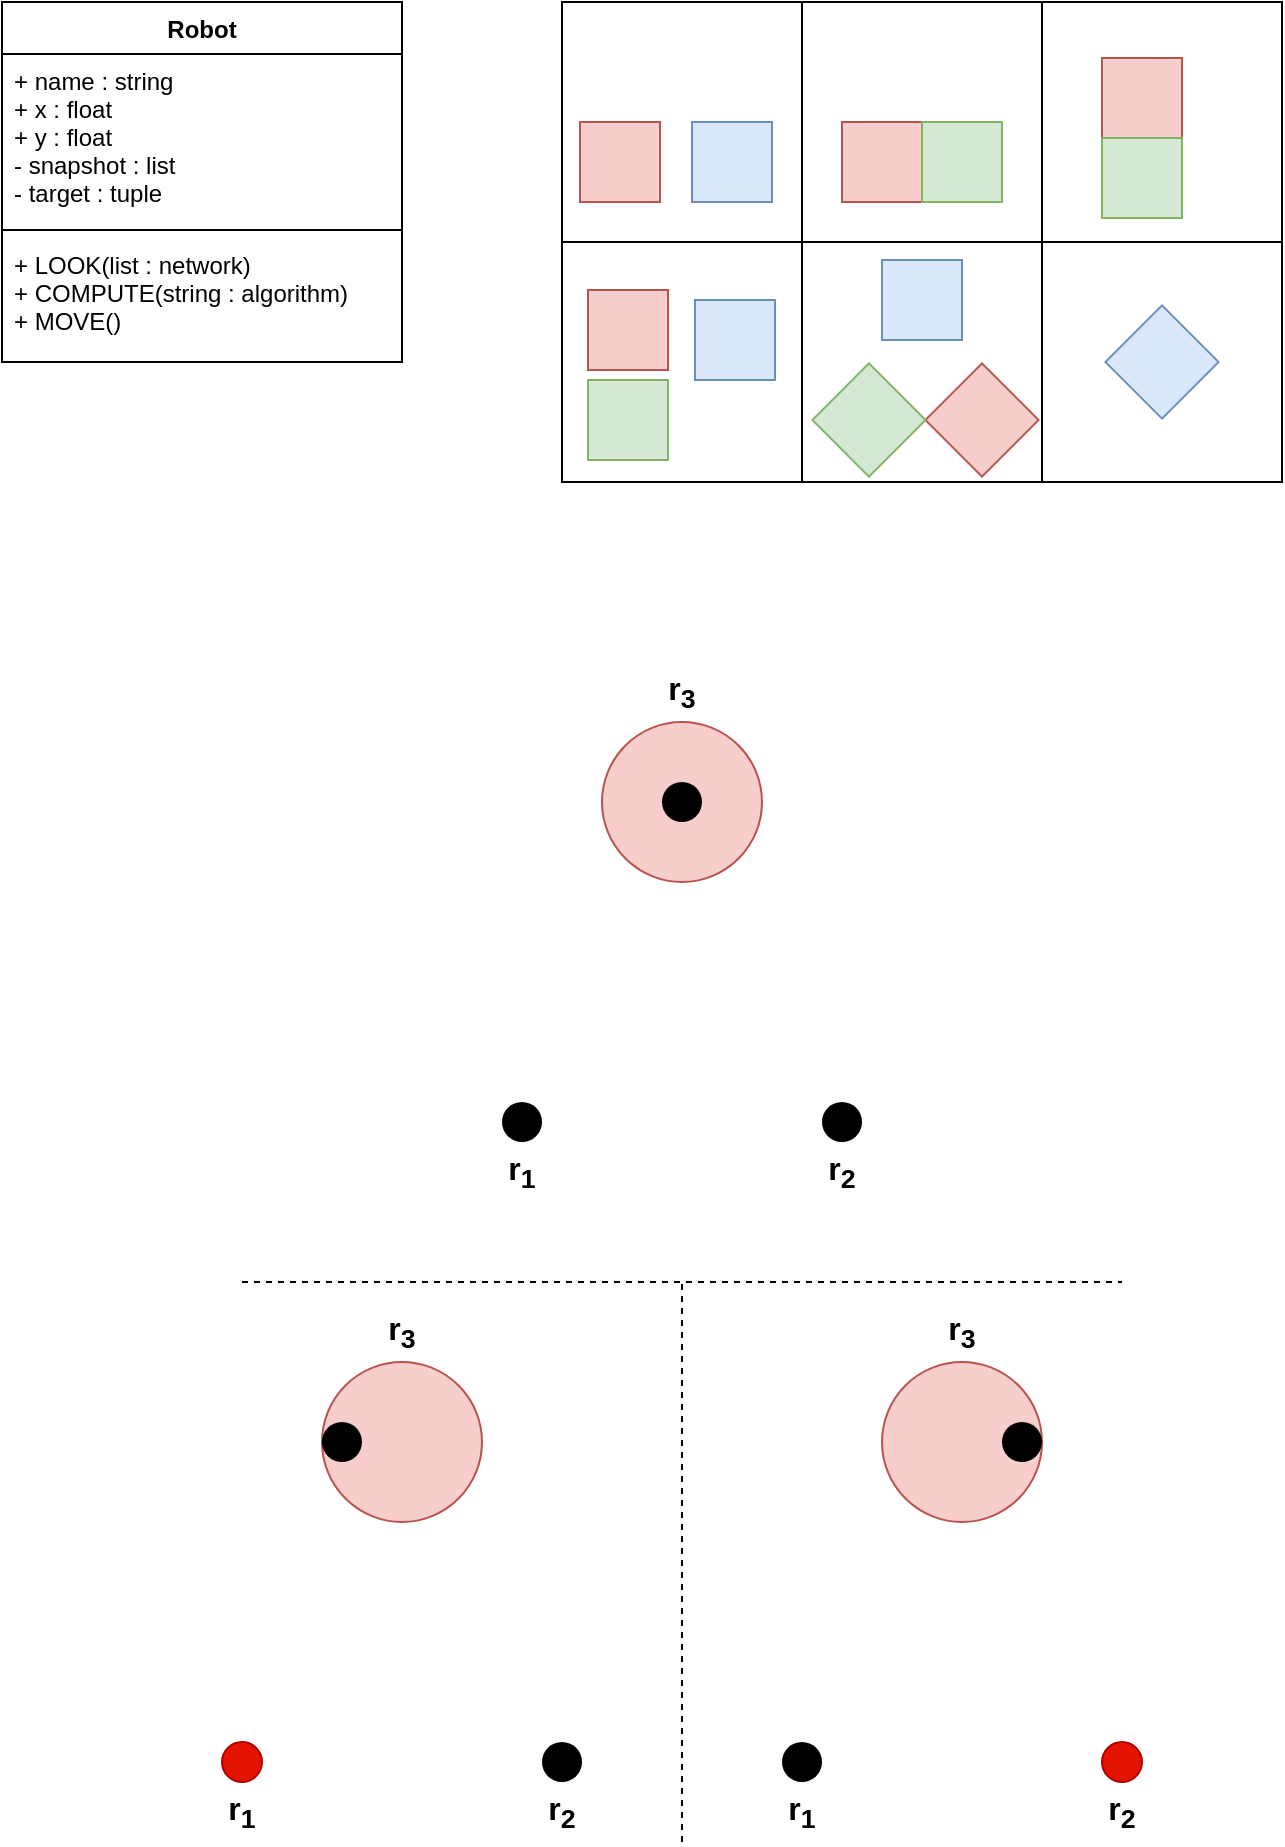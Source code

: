 <mxfile version="11.1.4" type="github"><diagram id="PBd7I97_iz6SL33BSWpR" name="Page-1"><mxGraphModel dx="1102" dy="570" grid="1" gridSize="10" guides="1" tooltips="1" connect="1" arrows="1" fold="1" page="1" pageScale="1" pageWidth="827" pageHeight="1169" math="0" shadow="0"><root><mxCell id="0"/><mxCell id="1" parent="0"/><mxCell id="J5hD7kxmrD2mWsTnJBY3-1" value="Robot" style="swimlane;fontStyle=1;align=center;verticalAlign=top;childLayout=stackLayout;horizontal=1;startSize=26;horizontalStack=0;resizeParent=1;resizeParentMax=0;resizeLast=0;collapsible=1;marginBottom=0;" parent="1" vertex="1"><mxGeometry x="120" y="40" width="200" height="180" as="geometry"><mxRectangle x="120" y="40" width="60" height="26" as="alternateBounds"/></mxGeometry></mxCell><mxCell id="J5hD7kxmrD2mWsTnJBY3-2" value="+ name : string&#xA;+ x : float&#xA;+ y : float&#xA;- snapshot : list&#xA;- target : tuple&#xA;" style="text;strokeColor=none;fillColor=none;align=left;verticalAlign=top;spacingLeft=4;spacingRight=4;overflow=hidden;rotatable=0;points=[[0,0.5],[1,0.5]];portConstraint=eastwest;" parent="J5hD7kxmrD2mWsTnJBY3-1" vertex="1"><mxGeometry y="26" width="200" height="84" as="geometry"/></mxCell><mxCell id="J5hD7kxmrD2mWsTnJBY3-3" value="" style="line;strokeWidth=1;fillColor=none;align=left;verticalAlign=middle;spacingTop=-1;spacingLeft=3;spacingRight=3;rotatable=0;labelPosition=right;points=[];portConstraint=eastwest;" parent="J5hD7kxmrD2mWsTnJBY3-1" vertex="1"><mxGeometry y="110" width="200" height="8" as="geometry"/></mxCell><mxCell id="J5hD7kxmrD2mWsTnJBY3-4" value="+ LOOK(list : network)&#xA;+ COMPUTE(string : algorithm)&#xA;+ MOVE()&#xA;" style="text;strokeColor=none;fillColor=none;align=left;verticalAlign=top;spacingLeft=4;spacingRight=4;overflow=hidden;rotatable=0;points=[[0,0.5],[1,0.5]];portConstraint=eastwest;" parent="J5hD7kxmrD2mWsTnJBY3-1" vertex="1"><mxGeometry y="118" width="200" height="62" as="geometry"/></mxCell><mxCell id="J5hD7kxmrD2mWsTnJBY3-5" value="" style="rounded=0;whiteSpace=wrap;html=1;" parent="1" vertex="1"><mxGeometry x="400" y="40" width="120" height="120" as="geometry"/></mxCell><mxCell id="J5hD7kxmrD2mWsTnJBY3-6" value="" style="rounded=0;whiteSpace=wrap;html=1;" parent="1" vertex="1"><mxGeometry x="520" y="40" width="120" height="120" as="geometry"/></mxCell><mxCell id="J5hD7kxmrD2mWsTnJBY3-7" value="" style="rounded=0;whiteSpace=wrap;html=1;" parent="1" vertex="1"><mxGeometry x="640" y="40" width="120" height="120" as="geometry"/></mxCell><mxCell id="J5hD7kxmrD2mWsTnJBY3-8" value="" style="rounded=0;whiteSpace=wrap;html=1;" parent="1" vertex="1"><mxGeometry x="400" y="160" width="120" height="120" as="geometry"/></mxCell><mxCell id="J5hD7kxmrD2mWsTnJBY3-9" value="" style="rounded=0;whiteSpace=wrap;html=1;" parent="1" vertex="1"><mxGeometry x="520" y="160" width="120" height="120" as="geometry"/></mxCell><mxCell id="J5hD7kxmrD2mWsTnJBY3-10" value="" style="rounded=0;whiteSpace=wrap;html=1;" parent="1" vertex="1"><mxGeometry x="640" y="160" width="120" height="120" as="geometry"/></mxCell><mxCell id="J5hD7kxmrD2mWsTnJBY3-12" value="" style="whiteSpace=wrap;html=1;aspect=fixed;fillColor=#f8cecc;strokeColor=#b85450;" parent="1" vertex="1"><mxGeometry x="409" y="100" width="40" height="40" as="geometry"/></mxCell><mxCell id="J5hD7kxmrD2mWsTnJBY3-13" value="" style="whiteSpace=wrap;html=1;aspect=fixed;fillColor=#dae8fc;strokeColor=#6c8ebf;" parent="1" vertex="1"><mxGeometry x="465" y="100" width="40" height="40" as="geometry"/></mxCell><mxCell id="J5hD7kxmrD2mWsTnJBY3-14" value="" style="whiteSpace=wrap;html=1;aspect=fixed;fillColor=#f8cecc;strokeColor=#b85450;" parent="1" vertex="1"><mxGeometry x="540" y="100" width="40" height="40" as="geometry"/></mxCell><mxCell id="J5hD7kxmrD2mWsTnJBY3-15" value="" style="whiteSpace=wrap;html=1;aspect=fixed;fillColor=#d5e8d4;strokeColor=#82b366;" parent="1" vertex="1"><mxGeometry x="580" y="100" width="40" height="40" as="geometry"/></mxCell><mxCell id="J5hD7kxmrD2mWsTnJBY3-16" value="" style="whiteSpace=wrap;html=1;aspect=fixed;fillColor=#f8cecc;strokeColor=#b85450;" parent="1" vertex="1"><mxGeometry x="670" y="68" width="40" height="40" as="geometry"/></mxCell><mxCell id="J5hD7kxmrD2mWsTnJBY3-17" value="" style="whiteSpace=wrap;html=1;aspect=fixed;fillColor=#d5e8d4;strokeColor=#82b366;" parent="1" vertex="1"><mxGeometry x="670" y="108" width="40" height="40" as="geometry"/></mxCell><mxCell id="J5hD7kxmrD2mWsTnJBY3-18" value="" style="whiteSpace=wrap;html=1;aspect=fixed;fillColor=#f8cecc;strokeColor=#b85450;" parent="1" vertex="1"><mxGeometry x="413" y="184" width="40" height="40" as="geometry"/></mxCell><mxCell id="J5hD7kxmrD2mWsTnJBY3-19" value="" style="whiteSpace=wrap;html=1;aspect=fixed;fillColor=#d5e8d4;strokeColor=#82b366;" parent="1" vertex="1"><mxGeometry x="413" y="229" width="40" height="40" as="geometry"/></mxCell><mxCell id="J5hD7kxmrD2mWsTnJBY3-20" value="" style="whiteSpace=wrap;html=1;aspect=fixed;fillColor=#dae8fc;strokeColor=#6c8ebf;" parent="1" vertex="1"><mxGeometry x="466.5" y="189" width="40" height="40" as="geometry"/></mxCell><mxCell id="J5hD7kxmrD2mWsTnJBY3-21" value="" style="whiteSpace=wrap;html=1;aspect=fixed;fillColor=#f8cecc;strokeColor=#b85450;rotation=45;direction=south;" parent="1" vertex="1"><mxGeometry x="590" y="229" width="40" height="40" as="geometry"/></mxCell><mxCell id="J5hD7kxmrD2mWsTnJBY3-22" value="" style="whiteSpace=wrap;html=1;aspect=fixed;fillColor=#d5e8d4;strokeColor=#82b366;rotation=45;" parent="1" vertex="1"><mxGeometry x="533.5" y="229" width="40" height="40" as="geometry"/></mxCell><mxCell id="J5hD7kxmrD2mWsTnJBY3-23" value="" style="whiteSpace=wrap;html=1;aspect=fixed;fillColor=#dae8fc;strokeColor=#6c8ebf;rotation=45;" parent="1" vertex="1"><mxGeometry x="680" y="200" width="40" height="40" as="geometry"/></mxCell><mxCell id="J5hD7kxmrD2mWsTnJBY3-27" value="" style="whiteSpace=wrap;html=1;aspect=fixed;fillColor=#dae8fc;strokeColor=#6c8ebf;" parent="1" vertex="1"><mxGeometry x="560" y="169" width="40" height="40" as="geometry"/></mxCell><mxCell id="J5hD7kxmrD2mWsTnJBY3-33" value="" style="ellipse;whiteSpace=wrap;html=1;aspect=fixed;fillColor=#F8CECC;strokeColor=#b85450;gradientColor=none;" parent="1" vertex="1"><mxGeometry x="280" y="720" width="80" height="80" as="geometry"/></mxCell><mxCell id="J5hD7kxmrD2mWsTnJBY3-34" value="" style="ellipse;whiteSpace=wrap;html=1;aspect=fixed;fillColor=#e51400;strokeColor=#B20000;fontColor=#ffffff;" parent="1" vertex="1"><mxGeometry x="230" y="910" width="20" height="20" as="geometry"/></mxCell><mxCell id="J5hD7kxmrD2mWsTnJBY3-35" value="" style="ellipse;whiteSpace=wrap;html=1;aspect=fixed;fillColor=#000000;strokeColor=none;fontColor=#ffffff;" parent="1" vertex="1"><mxGeometry x="390" y="910" width="20" height="20" as="geometry"/></mxCell><mxCell id="J5hD7kxmrD2mWsTnJBY3-36" value="" style="ellipse;whiteSpace=wrap;html=1;aspect=fixed;fillColor=#000000;strokeColor=none;fontColor=#ffffff;" parent="1" vertex="1"><mxGeometry x="280" y="750" width="20" height="20" as="geometry"/></mxCell><mxCell id="J5hD7kxmrD2mWsTnJBY3-42" value="" style="ellipse;whiteSpace=wrap;html=1;aspect=fixed;fillColor=#F8CECC;strokeColor=#b85450;gradientColor=none;flipH=0;" parent="1" vertex="1"><mxGeometry x="560" y="720" width="80" height="80" as="geometry"/></mxCell><mxCell id="J5hD7kxmrD2mWsTnJBY3-43" value="" style="ellipse;whiteSpace=wrap;html=1;aspect=fixed;fillColor=#000000;strokeColor=none;fontColor=#ffffff;flipH=0;" parent="1" vertex="1"><mxGeometry x="510" y="910" width="20" height="20" as="geometry"/></mxCell><mxCell id="J5hD7kxmrD2mWsTnJBY3-44" value="" style="ellipse;whiteSpace=wrap;html=1;aspect=fixed;fillColor=#e51400;strokeColor=#B20000;fontColor=#ffffff;flipH=0;" parent="1" vertex="1"><mxGeometry x="670" y="910" width="20" height="20" as="geometry"/></mxCell><mxCell id="J5hD7kxmrD2mWsTnJBY3-45" value="" style="ellipse;whiteSpace=wrap;html=1;aspect=fixed;fillColor=#000000;strokeColor=none;fontColor=#ffffff;flipH=0;" parent="1" vertex="1"><mxGeometry x="620" y="750" width="20" height="20" as="geometry"/></mxCell><mxCell id="J5hD7kxmrD2mWsTnJBY3-50" value="&lt;font style=&quot;font-size: 16px&quot;&gt;&lt;b&gt;r&lt;sub&gt;1&lt;/sub&gt;&lt;/b&gt;&lt;/font&gt;" style="text;html=1;strokeColor=none;fillColor=none;align=center;verticalAlign=middle;whiteSpace=wrap;rounded=0;" parent="1" vertex="1"><mxGeometry x="220" y="930" width="40" height="30" as="geometry"/></mxCell><mxCell id="J5hD7kxmrD2mWsTnJBY3-51" value="&lt;font style=&quot;font-size: 16px&quot;&gt;&lt;b&gt;r&lt;sub&gt;2&lt;/sub&gt;&lt;/b&gt;&lt;/font&gt;" style="text;html=1;strokeColor=none;fillColor=none;align=center;verticalAlign=middle;whiteSpace=wrap;rounded=0;" parent="1" vertex="1"><mxGeometry x="380" y="930" width="40" height="30" as="geometry"/></mxCell><mxCell id="J5hD7kxmrD2mWsTnJBY3-52" value="&lt;font style=&quot;font-size: 16px&quot;&gt;&lt;b&gt;r&lt;sub&gt;3&lt;/sub&gt;&lt;/b&gt;&lt;/font&gt;" style="text;html=1;strokeColor=none;fillColor=none;align=center;verticalAlign=middle;whiteSpace=wrap;rounded=0;" parent="1" vertex="1"><mxGeometry x="300" y="690" width="40" height="30" as="geometry"/></mxCell><mxCell id="J5hD7kxmrD2mWsTnJBY3-53" value="&lt;font style=&quot;font-size: 16px&quot;&gt;&lt;b&gt;r&lt;sub&gt;1&lt;/sub&gt;&lt;/b&gt;&lt;/font&gt;" style="text;html=1;strokeColor=none;fillColor=none;align=center;verticalAlign=middle;whiteSpace=wrap;rounded=0;" parent="1" vertex="1"><mxGeometry x="500" y="930" width="40" height="30" as="geometry"/></mxCell><mxCell id="J5hD7kxmrD2mWsTnJBY3-54" value="&lt;font style=&quot;font-size: 16px&quot;&gt;&lt;b&gt;r&lt;sub&gt;2&lt;/sub&gt;&lt;/b&gt;&lt;/font&gt;" style="text;html=1;strokeColor=none;fillColor=none;align=center;verticalAlign=middle;whiteSpace=wrap;rounded=0;" parent="1" vertex="1"><mxGeometry x="660" y="930" width="40" height="30" as="geometry"/></mxCell><mxCell id="J5hD7kxmrD2mWsTnJBY3-55" value="&lt;font style=&quot;font-size: 16px&quot;&gt;&lt;b&gt;r&lt;sub&gt;3&lt;/sub&gt;&lt;/b&gt;&lt;/font&gt;" style="text;html=1;strokeColor=none;fillColor=none;align=center;verticalAlign=middle;whiteSpace=wrap;rounded=0;" parent="1" vertex="1"><mxGeometry x="580" y="690" width="40" height="30" as="geometry"/></mxCell><mxCell id="J5hD7kxmrD2mWsTnJBY3-56" value="" style="group" parent="1" vertex="1" connectable="0"><mxGeometry x="360" y="370" width="200" height="270" as="geometry"/></mxCell><mxCell id="J5hD7kxmrD2mWsTnJBY3-32" value="" style="ellipse;whiteSpace=wrap;html=1;aspect=fixed;fillColor=#F8CECC;strokeColor=#b85450;gradientColor=none;" parent="J5hD7kxmrD2mWsTnJBY3-56" vertex="1"><mxGeometry x="60" y="30" width="80" height="80" as="geometry"/></mxCell><mxCell id="J5hD7kxmrD2mWsTnJBY3-29" value="" style="ellipse;whiteSpace=wrap;html=1;aspect=fixed;fillColor=#000000;strokeColor=none;fontColor=#ffffff;" parent="J5hD7kxmrD2mWsTnJBY3-56" vertex="1"><mxGeometry x="10" y="220" width="20" height="20" as="geometry"/></mxCell><mxCell id="J5hD7kxmrD2mWsTnJBY3-30" value="" style="ellipse;whiteSpace=wrap;html=1;aspect=fixed;fillColor=#000000;strokeColor=none;fontColor=#ffffff;" parent="J5hD7kxmrD2mWsTnJBY3-56" vertex="1"><mxGeometry x="170" y="220" width="20" height="20" as="geometry"/></mxCell><mxCell id="J5hD7kxmrD2mWsTnJBY3-31" value="" style="ellipse;whiteSpace=wrap;html=1;aspect=fixed;fillColor=#000000;strokeColor=none;fontColor=#ffffff;" parent="J5hD7kxmrD2mWsTnJBY3-56" vertex="1"><mxGeometry x="90" y="60" width="20" height="20" as="geometry"/></mxCell><mxCell id="J5hD7kxmrD2mWsTnJBY3-47" value="&lt;font style=&quot;font-size: 16px&quot;&gt;&lt;b&gt;r&lt;sub&gt;1&lt;/sub&gt;&lt;/b&gt;&lt;/font&gt;" style="text;html=1;strokeColor=none;fillColor=none;align=center;verticalAlign=middle;whiteSpace=wrap;rounded=0;" parent="J5hD7kxmrD2mWsTnJBY3-56" vertex="1"><mxGeometry y="240" width="40" height="30" as="geometry"/></mxCell><mxCell id="J5hD7kxmrD2mWsTnJBY3-48" value="&lt;font style=&quot;font-size: 16px&quot;&gt;&lt;b&gt;r&lt;sub&gt;2&lt;/sub&gt;&lt;/b&gt;&lt;/font&gt;" style="text;html=1;strokeColor=none;fillColor=none;align=center;verticalAlign=middle;whiteSpace=wrap;rounded=0;" parent="J5hD7kxmrD2mWsTnJBY3-56" vertex="1"><mxGeometry x="160" y="240" width="40" height="30" as="geometry"/></mxCell><mxCell id="J5hD7kxmrD2mWsTnJBY3-49" value="&lt;font style=&quot;font-size: 16px&quot;&gt;&lt;b&gt;r&lt;sub&gt;3&lt;/sub&gt;&lt;/b&gt;&lt;/font&gt;" style="text;html=1;strokeColor=none;fillColor=none;align=center;verticalAlign=middle;whiteSpace=wrap;rounded=0;" parent="J5hD7kxmrD2mWsTnJBY3-56" vertex="1"><mxGeometry x="80" width="40" height="30" as="geometry"/></mxCell><mxCell id="J5hD7kxmrD2mWsTnJBY3-57" value="" style="endArrow=none;dashed=1;html=1;" parent="1" edge="1"><mxGeometry width="50" height="50" relative="1" as="geometry"><mxPoint x="240" y="680" as="sourcePoint"/><mxPoint x="680" y="680" as="targetPoint"/></mxGeometry></mxCell><mxCell id="J5hD7kxmrD2mWsTnJBY3-58" value="" style="endArrow=none;dashed=1;html=1;" parent="1" edge="1"><mxGeometry width="50" height="50" relative="1" as="geometry"><mxPoint x="460" y="960" as="sourcePoint"/><mxPoint x="460" y="680" as="targetPoint"/></mxGeometry></mxCell></root></mxGraphModel></diagram></mxfile>